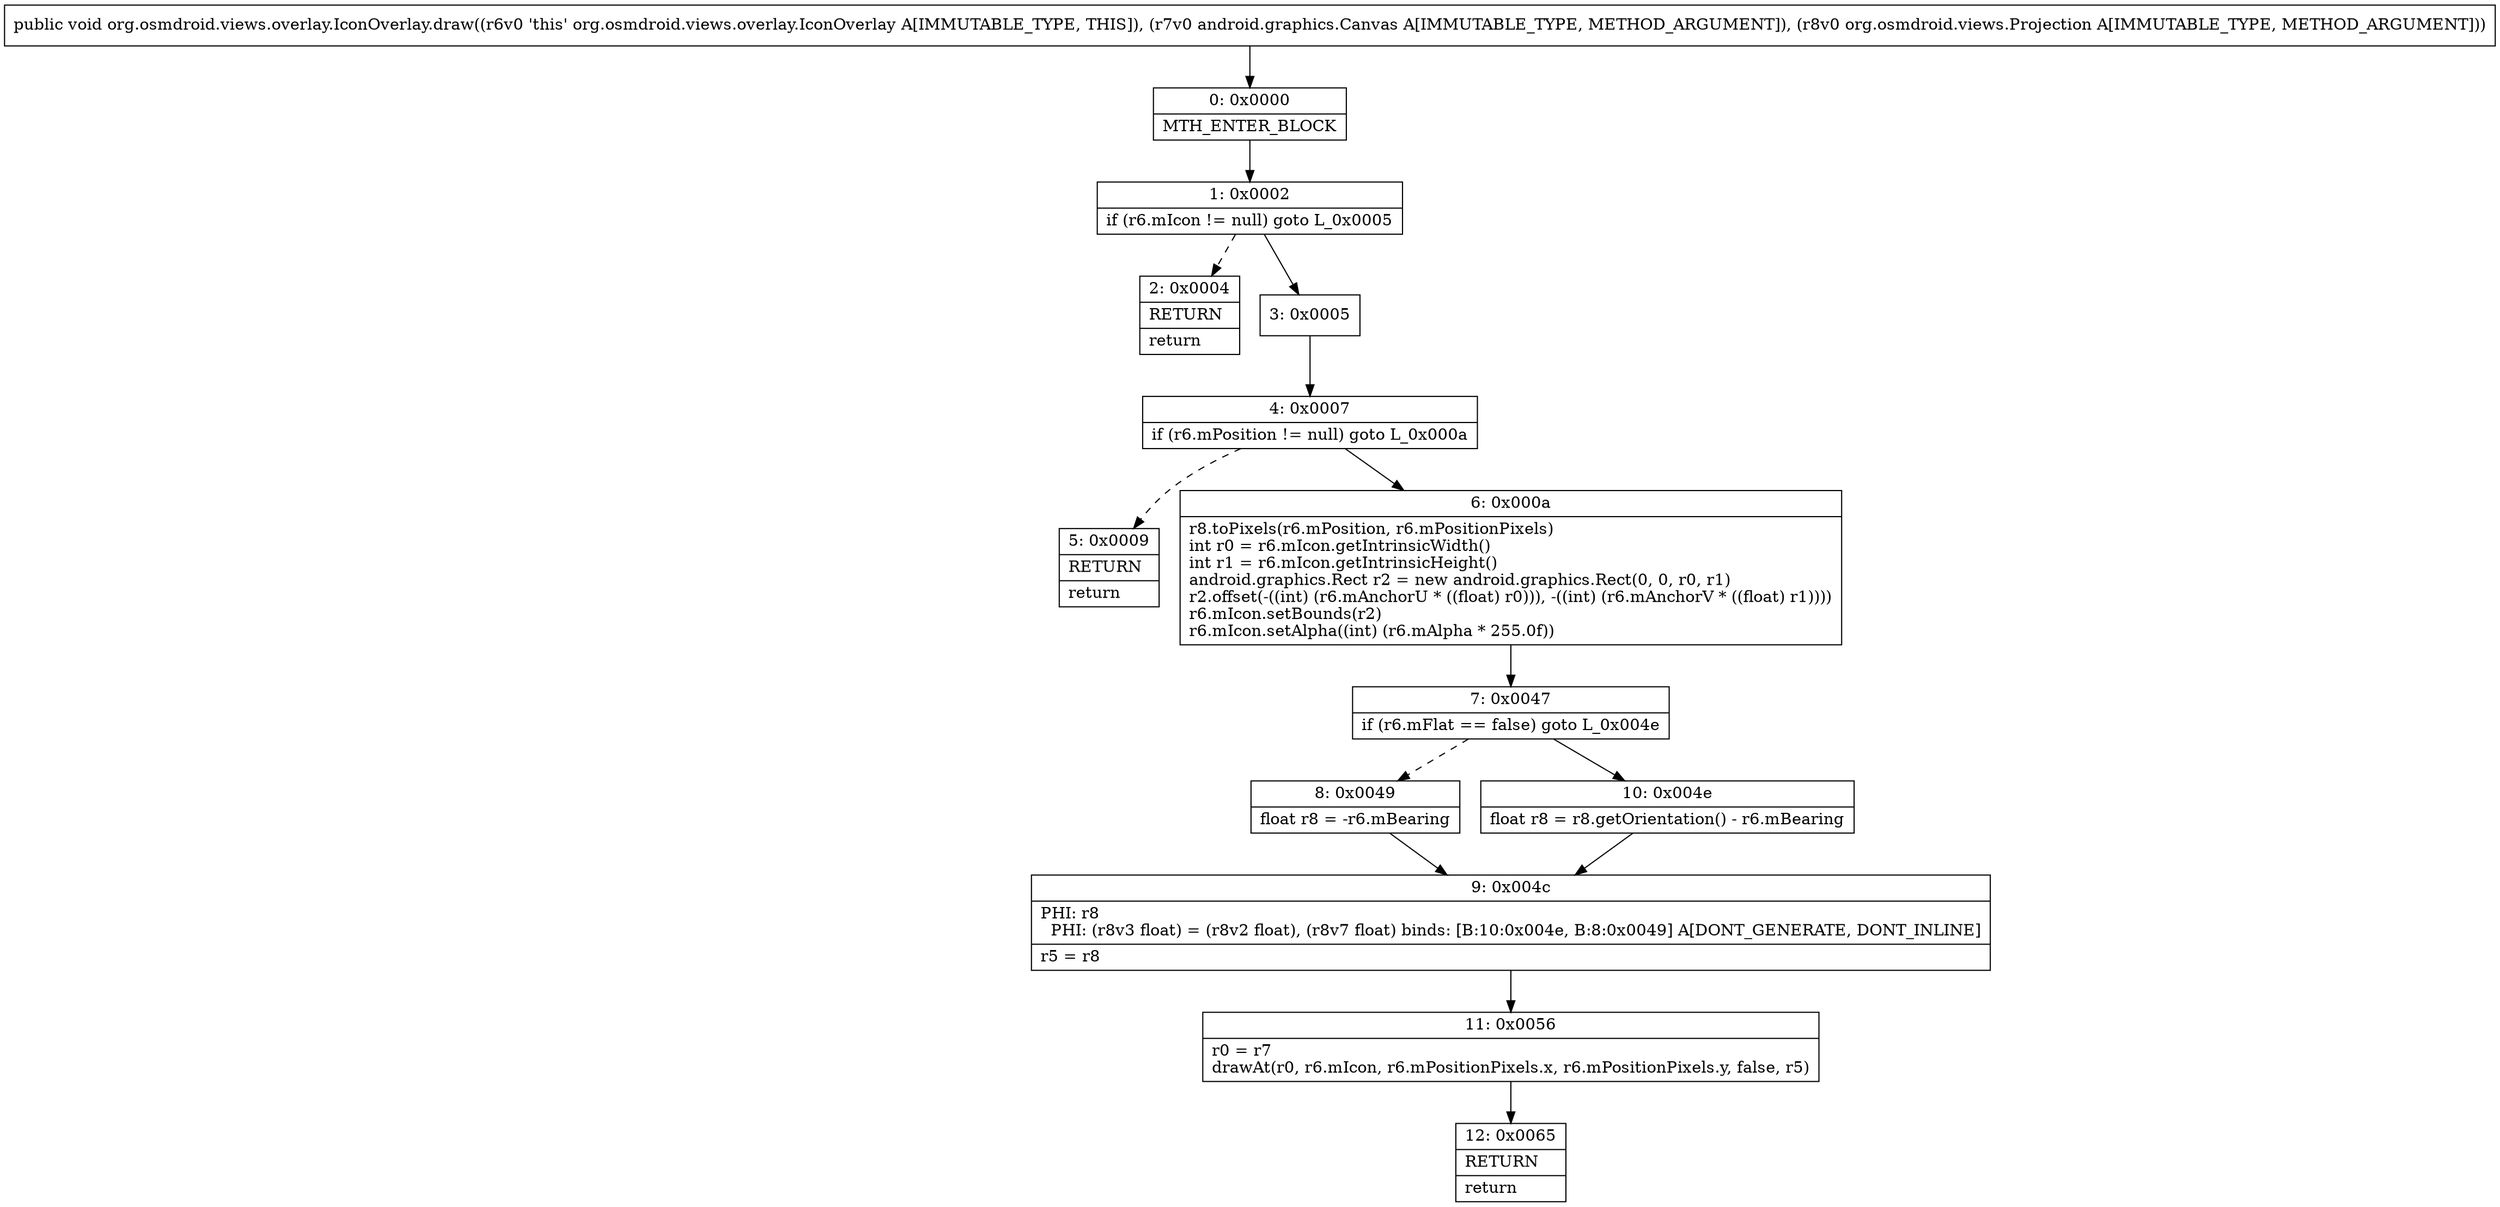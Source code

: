 digraph "CFG fororg.osmdroid.views.overlay.IconOverlay.draw(Landroid\/graphics\/Canvas;Lorg\/osmdroid\/views\/Projection;)V" {
Node_0 [shape=record,label="{0\:\ 0x0000|MTH_ENTER_BLOCK\l}"];
Node_1 [shape=record,label="{1\:\ 0x0002|if (r6.mIcon != null) goto L_0x0005\l}"];
Node_2 [shape=record,label="{2\:\ 0x0004|RETURN\l|return\l}"];
Node_3 [shape=record,label="{3\:\ 0x0005}"];
Node_4 [shape=record,label="{4\:\ 0x0007|if (r6.mPosition != null) goto L_0x000a\l}"];
Node_5 [shape=record,label="{5\:\ 0x0009|RETURN\l|return\l}"];
Node_6 [shape=record,label="{6\:\ 0x000a|r8.toPixels(r6.mPosition, r6.mPositionPixels)\lint r0 = r6.mIcon.getIntrinsicWidth()\lint r1 = r6.mIcon.getIntrinsicHeight()\landroid.graphics.Rect r2 = new android.graphics.Rect(0, 0, r0, r1)\lr2.offset(\-((int) (r6.mAnchorU * ((float) r0))), \-((int) (r6.mAnchorV * ((float) r1))))\lr6.mIcon.setBounds(r2)\lr6.mIcon.setAlpha((int) (r6.mAlpha * 255.0f))\l}"];
Node_7 [shape=record,label="{7\:\ 0x0047|if (r6.mFlat == false) goto L_0x004e\l}"];
Node_8 [shape=record,label="{8\:\ 0x0049|float r8 = \-r6.mBearing\l}"];
Node_9 [shape=record,label="{9\:\ 0x004c|PHI: r8 \l  PHI: (r8v3 float) = (r8v2 float), (r8v7 float) binds: [B:10:0x004e, B:8:0x0049] A[DONT_GENERATE, DONT_INLINE]\l|r5 = r8\l}"];
Node_10 [shape=record,label="{10\:\ 0x004e|float r8 = r8.getOrientation() \- r6.mBearing\l}"];
Node_11 [shape=record,label="{11\:\ 0x0056|r0 = r7\ldrawAt(r0, r6.mIcon, r6.mPositionPixels.x, r6.mPositionPixels.y, false, r5)\l}"];
Node_12 [shape=record,label="{12\:\ 0x0065|RETURN\l|return\l}"];
MethodNode[shape=record,label="{public void org.osmdroid.views.overlay.IconOverlay.draw((r6v0 'this' org.osmdroid.views.overlay.IconOverlay A[IMMUTABLE_TYPE, THIS]), (r7v0 android.graphics.Canvas A[IMMUTABLE_TYPE, METHOD_ARGUMENT]), (r8v0 org.osmdroid.views.Projection A[IMMUTABLE_TYPE, METHOD_ARGUMENT])) }"];
MethodNode -> Node_0;
Node_0 -> Node_1;
Node_1 -> Node_2[style=dashed];
Node_1 -> Node_3;
Node_3 -> Node_4;
Node_4 -> Node_5[style=dashed];
Node_4 -> Node_6;
Node_6 -> Node_7;
Node_7 -> Node_8[style=dashed];
Node_7 -> Node_10;
Node_8 -> Node_9;
Node_9 -> Node_11;
Node_10 -> Node_9;
Node_11 -> Node_12;
}

